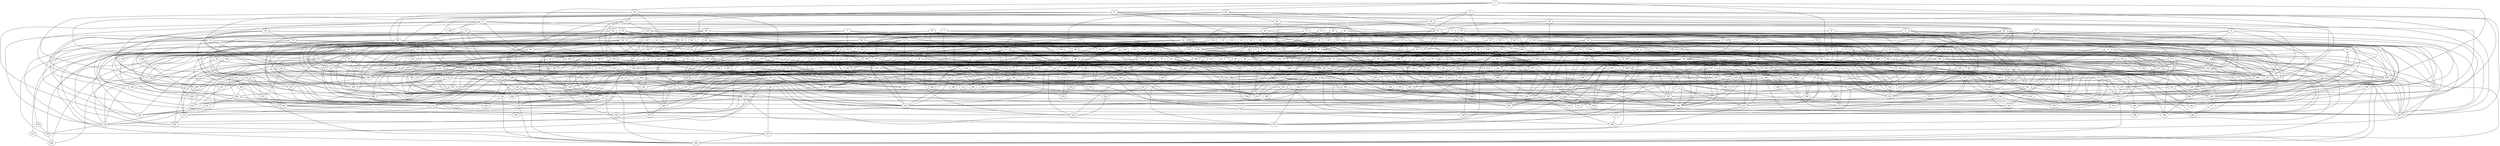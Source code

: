 strict graph "gnp_random_graph(400,0.015)" {
0;
1;
2;
3;
4;
5;
6;
7;
8;
9;
10;
11;
12;
13;
14;
15;
16;
17;
18;
19;
20;
21;
22;
23;
24;
25;
26;
27;
28;
29;
30;
31;
32;
33;
34;
35;
36;
37;
38;
39;
40;
41;
42;
43;
44;
45;
46;
47;
48;
49;
50;
51;
52;
53;
54;
55;
56;
57;
58;
59;
60;
61;
62;
63;
64;
65;
66;
67;
68;
69;
70;
71;
72;
73;
74;
75;
76;
77;
78;
79;
80;
81;
82;
83;
84;
85;
86;
87;
88;
89;
90;
91;
92;
93;
94;
95;
96;
97;
98;
99;
100;
101;
102;
103;
104;
105;
106;
107;
108;
109;
110;
111;
112;
113;
114;
115;
116;
117;
118;
119;
120;
121;
122;
123;
124;
125;
126;
127;
128;
129;
130;
131;
132;
133;
134;
135;
136;
137;
138;
139;
140;
141;
142;
143;
144;
145;
146;
147;
148;
149;
150;
151;
152;
153;
154;
155;
156;
157;
158;
159;
160;
161;
162;
163;
164;
165;
166;
167;
168;
169;
170;
171;
172;
173;
174;
175;
176;
177;
178;
179;
180;
181;
182;
183;
184;
185;
186;
187;
188;
189;
190;
191;
192;
193;
194;
195;
196;
197;
198;
199;
200;
201;
202;
203;
204;
205;
206;
207;
208;
209;
210;
211;
212;
213;
214;
215;
216;
217;
218;
219;
220;
221;
222;
223;
224;
225;
226;
227;
228;
229;
230;
231;
232;
233;
234;
235;
236;
237;
238;
239;
240;
241;
242;
243;
244;
245;
246;
247;
248;
249;
250;
251;
252;
253;
254;
255;
256;
257;
258;
259;
260;
261;
262;
263;
264;
265;
266;
267;
268;
269;
270;
271;
272;
273;
274;
275;
276;
277;
278;
279;
280;
281;
282;
283;
284;
285;
286;
287;
288;
289;
290;
291;
292;
293;
294;
295;
296;
297;
298;
299;
300;
301;
302;
303;
304;
305;
306;
307;
308;
309;
310;
311;
312;
313;
314;
315;
316;
317;
318;
319;
320;
321;
322;
323;
324;
325;
326;
327;
328;
329;
330;
331;
332;
333;
334;
335;
336;
337;
338;
339;
340;
341;
342;
343;
344;
345;
346;
347;
348;
349;
350;
351;
352;
353;
354;
355;
356;
357;
358;
359;
360;
361;
362;
363;
364;
365;
366;
367;
368;
369;
370;
371;
372;
373;
374;
375;
376;
377;
378;
379;
380;
381;
382;
383;
384;
385;
386;
387;
388;
389;
390;
391;
392;
393;
394;
395;
396;
397;
398;
399;
0 -- 56  [is_available=True, prob="0.328924625766"];
0 -- 240  [is_available=True, prob="0.28023881516"];
0 -- 318  [is_available=True, prob="0.656507687416"];
0 -- 286  [is_available=True, prob="0.0932411172308"];
0 -- 281  [is_available=True, prob="1.0"];
1 -- 379  [is_available=True, prob="1.0"];
1 -- 212  [is_available=True, prob="0.290325147697"];
1 -- 339  [is_available=True, prob="0.774123236175"];
1 -- 44  [is_available=True, prob="0.101292102236"];
1 -- 93  [is_available=True, prob="0.822017886472"];
2 -- 292  [is_available=True, prob="0.470477727372"];
2 -- 261  [is_available=True, prob="1.0"];
2 -- 6  [is_available=True, prob="1.0"];
2 -- 41  [is_available=True, prob="0.80795575396"];
2 -- 189  [is_available=True, prob="0.943501566847"];
2 -- 126  [is_available=True, prob="0.185609804321"];
3 -- 261  [is_available=True, prob="1.0"];
3 -- 362  [is_available=True, prob="1.0"];
3 -- 398  [is_available=True, prob="0.498489364168"];
3 -- 306  [is_available=True, prob="0.0930140793149"];
3 -- 118  [is_available=True, prob="0.766671457502"];
3 -- 55  [is_available=True, prob="0.761944261272"];
3 -- 219  [is_available=True, prob="1.0"];
3 -- 285  [is_available=True, prob="0.142528266697"];
4 -- 352  [is_available=True, prob="1.0"];
4 -- 229  [is_available=True, prob="0.0499360292445"];
4 -- 140  [is_available=True, prob="0.721316512432"];
4 -- 145  [is_available=True, prob="0.886911056565"];
4 -- 116  [is_available=True, prob="0.643464357562"];
4 -- 285  [is_available=True, prob="0.141879161266"];
5 -- 304  [is_available=True, prob="1.0"];
5 -- 352  [is_available=True, prob="1.0"];
5 -- 86  [is_available=True, prob="0.31217209495"];
6 -- 96  [is_available=True, prob="0.275717170454"];
6 -- 34  [is_available=True, prob="0.354555108944"];
6 -- 106  [is_available=True, prob="0.0779071514094"];
6 -- 107  [is_available=True, prob="0.269951624103"];
6 -- 66  [is_available=True, prob="0.679058881159"];
6 -- 380  [is_available=True, prob="1.0"];
6 -- 285  [is_available=True, prob="0.76794166873"];
7 -- 384  [is_available=True, prob="0.648567968237"];
7 -- 196  [is_available=True, prob="1.0"];
7 -- 136  [is_available=True, prob="0.607262738647"];
7 -- 175  [is_available=True, prob="0.893703443535"];
7 -- 306  [is_available=True, prob="0.941277559359"];
7 -- 83  [is_available=True, prob="0.919398616599"];
7 -- 244  [is_available=True, prob="0.748801083438"];
7 -- 56  [is_available=True, prob="0.0146490864939"];
7 -- 335  [is_available=True, prob="1.0"];
8 -- 9  [is_available=True, prob="0.606022484288"];
8 -- 20  [is_available=True, prob="0.440801645589"];
8 -- 101  [is_available=True, prob="1.0"];
9 -- 121  [is_available=True, prob="0.164744020982"];
9 -- 386  [is_available=True, prob="0.707961043456"];
9 -- 166  [is_available=True, prob="1.0"];
9 -- 319  [is_available=True, prob="0.299013550325"];
10 -- 327  [is_available=True, prob="0.305309965462"];
10 -- 15  [is_available=True, prob="0.690249548076"];
10 -- 176  [is_available=True, prob="0.0729855654637"];
10 -- 242  [is_available=True, prob="1.0"];
10 -- 312  [is_available=True, prob="1.0"];
10 -- 283  [is_available=True, prob="0.253833857601"];
10 -- 159  [is_available=True, prob="0.242612091522"];
11 -- 256  [is_available=True, prob="0.992831392763"];
11 -- 153  [is_available=True, prob="1.0"];
11 -- 114  [is_available=True, prob="0.681814985119"];
11 -- 214  [is_available=True, prob="0.343382566527"];
12 -- 320  [is_available=True, prob="0.475753301544"];
12 -- 34  [is_available=True, prob="1.0"];
12 -- 67  [is_available=True, prob="1.0"];
12 -- 296  [is_available=True, prob="0.623653742497"];
12 -- 363  [is_available=True, prob="0.379527481299"];
12 -- 181  [is_available=True, prob="1.0"];
13 -- 331  [is_available=True, prob="0.806172662599"];
13 -- 339  [is_available=True, prob="1.0"];
13 -- 42  [is_available=True, prob="1.0"];
13 -- 275  [is_available=True, prob="0.870047254384"];
14 -- 289  [is_available=True, prob="0.129822309545"];
14 -- 386  [is_available=True, prob="0.393386389537"];
14 -- 35  [is_available=True, prob="0.193133672048"];
14 -- 133  [is_available=True, prob="0.725212904838"];
14 -- 71  [is_available=True, prob="1.0"];
14 -- 144  [is_available=True, prob="1.0"];
14 -- 344  [is_available=True, prob="1.0"];
14 -- 313  [is_available=True, prob="0.193556619151"];
15 -- 288  [is_available=True, prob="0.25640024168"];
15 -- 324  [is_available=True, prob="0.859586253671"];
15 -- 165  [is_available=True, prob="0.352220129831"];
15 -- 168  [is_available=True, prob="0.619442807061"];
15 -- 350  [is_available=True, prob="0.579163300509"];
16 -- 101  [is_available=True, prob="0.672917288593"];
16 -- 207  [is_available=True, prob="1.0"];
16 -- 209  [is_available=True, prob="0.0302018317624"];
16 -- 318  [is_available=True, prob="0.615988974931"];
16 -- 216  [is_available=True, prob="0.603759277701"];
16 -- 316  [is_available=True, prob="1.0"];
16 -- 93  [is_available=True, prob="0.241666801125"];
16 -- 254  [is_available=True, prob="0.0836707882042"];
17 -- 57  [is_available=True, prob="0.642923994137"];
17 -- 293  [is_available=True, prob="0.183968238101"];
17 -- 254  [is_available=True, prob="0.869740807837"];
18 -- 160  [is_available=True, prob="0.221235700648"];
18 -- 264  [is_available=True, prob="0.906848762849"];
18 -- 363  [is_available=True, prob="0.392552734126"];
18 -- 237  [is_available=True, prob="0.930531050124"];
19 -- 352  [is_available=True, prob="1.0"];
19 -- 194  [is_available=True, prob="0.0616502388018"];
19 -- 370  [is_available=True, prob="1.0"];
19 -- 310  [is_available=True, prob="0.388265546782"];
19 -- 56  [is_available=True, prob="0.540845986901"];
19 -- 188  [is_available=True, prob="0.182650840109"];
20 -- 329  [is_available=True, prob="1.0"];
20 -- 130  [is_available=True, prob="1.0"];
20 -- 150  [is_available=True, prob="1.0"];
21 -- 176  [is_available=True, prob="0.222091524428"];
21 -- 298  [is_available=True, prob="1.0"];
21 -- 150  [is_available=True, prob="0.0409811267338"];
22 -- 104  [is_available=True, prob="0.278676848115"];
22 -- 288  [is_available=True, prob="0.277493420154"];
22 -- 98  [is_available=True, prob="0.0910267062039"];
22 -- 291  [is_available=True, prob="0.200964172314"];
22 -- 388  [is_available=True, prob="0.62316448508"];
23 -- 176  [is_available=True, prob="0.344189178433"];
23 -- 363  [is_available=True, prob="0.614489714971"];
23 -- 229  [is_available=True, prob="1.0"];
23 -- 171  [is_available=True, prob="0.460494964341"];
23 -- 80  [is_available=True, prob="0.811744207149"];
23 -- 387  [is_available=True, prob="0.734396835837"];
23 -- 217  [is_available=True, prob="0.380042463601"];
24 -- 384  [is_available=True, prob="0.282726924644"];
24 -- 97  [is_available=True, prob="0.415733888374"];
24 -- 93  [is_available=True, prob="0.738180085639"];
25 -- 137  [is_available=True, prob="0.320532774662"];
25 -- 87  [is_available=True, prob="1.0"];
25 -- 85  [is_available=True, prob="0.535377604544"];
25 -- 247  [is_available=True, prob="0.648861128744"];
25 -- 121  [is_available=True, prob="0.203510254562"];
25 -- 347  [is_available=True, prob="1.0"];
26 -- 249  [is_available=True, prob="1.0"];
26 -- 349  [is_available=True, prob="0.934877701571"];
26 -- 166  [is_available=True, prob="0.74778318233"];
27 -- 69  [is_available=True, prob="1.0"];
27 -- 169  [is_available=True, prob="0.106463536214"];
27 -- 236  [is_available=True, prob="0.446359653319"];
27 -- 141  [is_available=True, prob="1.0"];
27 -- 176  [is_available=True, prob="1.0"];
27 -- 233  [is_available=True, prob="0.914860512591"];
27 -- 216  [is_available=True, prob="0.219901662674"];
27 -- 317  [is_available=True, prob="0.0366175877876"];
27 -- 350  [is_available=True, prob="0.894909690479"];
27 -- 101  [is_available=True, prob="1.0"];
28 -- 168  [is_available=True, prob="0.173473463576"];
28 -- 318  [is_available=True, prob="0.670265872793"];
29 -- 224  [is_available=True, prob="0.131741518256"];
29 -- 292  [is_available=True, prob="0.345275283695"];
29 -- 393  [is_available=True, prob="0.415298231714"];
29 -- 363  [is_available=True, prob="1.0"];
29 -- 334  [is_available=True, prob="1.0"];
29 -- 190  [is_available=True, prob="0.193223069055"];
30 -- 256  [is_available=True, prob="0.332956651502"];
30 -- 170  [is_available=True, prob="0.868781381979"];
30 -- 195  [is_available=True, prob="0.259281561921"];
30 -- 86  [is_available=True, prob="0.844313360155"];
31 -- 193  [is_available=True, prob="1.0"];
31 -- 355  [is_available=True, prob="0.101921357116"];
31 -- 74  [is_available=True, prob="0.639256605641"];
31 -- 300  [is_available=True, prob="0.670496467044"];
31 -- 57  [is_available=True, prob="0.594971472791"];
31 -- 362  [is_available=True, prob="0.948080636131"];
32 -- 393  [is_available=True, prob="0.858382573017"];
32 -- 35  [is_available=True, prob="1.0"];
33 -- 209  [is_available=True, prob="0.283929237198"];
33 -- 378  [is_available=True, prob="0.249385630945"];
33 -- 359  [is_available=True, prob="0.63625765395"];
33 -- 273  [is_available=True, prob="0.599841348994"];
34 -- 68  [is_available=True, prob="0.796367919552"];
34 -- 200  [is_available=True, prob="1.0"];
34 -- 363  [is_available=True, prob="1.0"];
34 -- 49  [is_available=True, prob="1.0"];
35 -- 176  [is_available=True, prob="1.0"];
36 -- 198  [is_available=True, prob="0.694997940987"];
36 -- 78  [is_available=True, prob="0.759264595305"];
36 -- 86  [is_available=True, prob="0.729871973167"];
36 -- 311  [is_available=True, prob="0.16071703012"];
36 -- 220  [is_available=True, prob="0.589072448892"];
36 -- 381  [is_available=True, prob="0.815083783481"];
37 -- 225  [is_available=True, prob="0.411700417257"];
37 -- 258  [is_available=True, prob="1.0"];
37 -- 397  [is_available=True, prob="1.0"];
37 -- 159  [is_available=True, prob="1.0"];
38 -- 352  [is_available=True, prob="0.12162249058"];
38 -- 355  [is_available=True, prob="0.00756469177398"];
38 -- 115  [is_available=True, prob="0.245229634719"];
38 -- 189  [is_available=True, prob="0.917530454532"];
38 -- 227  [is_available=True, prob="0.14870859617"];
39 -- 293  [is_available=True, prob="0.508524065945"];
39 -- 386  [is_available=True, prob="0.628919004467"];
39 -- 61  [is_available=True, prob="1.0"];
39 -- 158  [is_available=True, prob="1.0"];
39 -- 279  [is_available=True, prob="0.99094837111"];
40 -- 378  [is_available=True, prob="0.909713889825"];
40 -- 67  [is_available=True, prob="1.0"];
40 -- 118  [is_available=True, prob="0.21529349621"];
40 -- 335  [is_available=True, prob="0.218738610426"];
41 -- 324  [is_available=True, prob="0.428113705031"];
41 -- 168  [is_available=True, prob="0.252206429939"];
41 -- 265  [is_available=True, prob="0.689334871462"];
41 -- 237  [is_available=True, prob="1.0"];
41 -- 241  [is_available=True, prob="1.0"];
41 -- 280  [is_available=True, prob="0.302840572031"];
41 -- 348  [is_available=True, prob="1.0"];
42 -- 258  [is_available=True, prob="0.130744485428"];
42 -- 291  [is_available=True, prob="0.0359511276444"];
42 -- 142  [is_available=True, prob="1.0"];
42 -- 175  [is_available=True, prob="0.408659741611"];
42 -- 387  [is_available=True, prob="0.120702342308"];
42 -- 245  [is_available=True, prob="1.0"];
42 -- 86  [is_available=True, prob="0.951436393286"];
42 -- 311  [is_available=True, prob="0.750250242212"];
42 -- 248  [is_available=True, prob="0.617889283613"];
42 -- 347  [is_available=True, prob="1.0"];
43 -- 320  [is_available=True, prob="0.777440176611"];
43 -- 369  [is_available=True, prob="0.0381314908685"];
43 -- 104  [is_available=True, prob="0.317512487187"];
43 -- 168  [is_available=True, prob="0.188200644063"];
43 -- 307  [is_available=True, prob="0.2981227208"];
43 -- 122  [is_available=True, prob="0.824076957715"];
44 -- 384  [is_available=True, prob="0.378877943632"];
44 -- 99  [is_available=True, prob="1.0"];
44 -- 50  [is_available=True, prob="0.250423332298"];
44 -- 216  [is_available=True, prob="1.0"];
44 -- 121  [is_available=True, prob="1.0"];
44 -- 221  [is_available=True, prob="0.300374893511"];
45 -- 96  [is_available=True, prob="0.243558653992"];
45 -- 65  [is_available=True, prob="0.0265005074041"];
45 -- 280  [is_available=True, prob="1.0"];
45 -- 254  [is_available=True, prob="0.802774694845"];
45 -- 231  [is_available=True, prob="0.588477791095"];
46 -- 363  [is_available=True, prob="1.0"];
46 -- 176  [is_available=True, prob="1.0"];
46 -- 242  [is_available=True, prob="0.418956550293"];
46 -- 84  [is_available=True, prob="0.243694550183"];
46 -- 61  [is_available=True, prob="1.0"];
46 -- 94  [is_available=True, prob="1.0"];
47 -- 90  [is_available=True, prob="0.282652363195"];
47 -- 228  [is_available=True, prob="0.584990128151"];
47 -- 110  [is_available=True, prob="0.614177877649"];
47 -- 247  [is_available=True, prob="0.314410518243"];
48 -- 260  [is_available=True, prob="1.0"];
48 -- 359  [is_available=True, prob="0.0085191672213"];
48 -- 297  [is_available=True, prob="0.0193062641493"];
48 -- 146  [is_available=True, prob="0.0875896830694"];
48 -- 55  [is_available=True, prob="0.714075614396"];
48 -- 164  [is_available=True, prob="0.731757072418"];
49 -- 88  [is_available=True, prob="0.383860406939"];
49 -- 144  [is_available=True, prob="0.519718218178"];
49 -- 288  [is_available=True, prob="0.0649547313361"];
50 -- 291  [is_available=True, prob="1.0"];
50 -- 105  [is_available=True, prob="1.0"];
50 -- 211  [is_available=True, prob="1.0"];
50 -- 137  [is_available=True, prob="0.00479776483594"];
50 -- 364  [is_available=True, prob="0.6716005028"];
51 -- 288  [is_available=True, prob="0.948138405765"];
51 -- 196  [is_available=True, prob="1.0"];
51 -- 148  [is_available=True, prob="0.743431721474"];
51 -- 125  [is_available=True, prob="0.0313137174823"];
51 -- 391  [is_available=True, prob="0.407827166482"];
52 -- 176  [is_available=True, prob="1.0"];
52 -- 236  [is_available=True, prob="1.0"];
52 -- 126  [is_available=True, prob="0.531108812009"];
53 -- 65  [is_available=True, prob="0.44295417561"];
53 -- 347  [is_available=True, prob="0.777663816794"];
53 -- 171  [is_available=True, prob="1.0"];
53 -- 76  [is_available=True, prob="0.0982506957869"];
53 -- 350  [is_available=True, prob="1.0"];
54 -- 216  [is_available=True, prob="0.92719311613"];
54 -- 377  [is_available=True, prob="0.68728490333"];
54 -- 91  [is_available=True, prob="0.391415207428"];
55 -- 320  [is_available=True, prob="0.484804824303"];
55 -- 65  [is_available=True, prob="0.28827119014"];
55 -- 300  [is_available=True, prob="0.56637360563"];
55 -- 172  [is_available=True, prob="1.0"];
55 -- 271  [is_available=True, prob="0.881604143006"];
55 -- 145  [is_available=True, prob="1.0"];
55 -- 245  [is_available=True, prob="0.740910696565"];
55 -- 311  [is_available=True, prob="1.0"];
56 -- 320  [is_available=True, prob="1.0"];
56 -- 392  [is_available=True, prob="0.677624466498"];
56 -- 359  [is_available=True, prob="1.0"];
56 -- 143  [is_available=True, prob="0.611895257128"];
56 -- 89  [is_available=True, prob="1.0"];
56 -- 252  [is_available=True, prob="0.833196485708"];
57 -- 391  [is_available=True, prob="0.450087634274"];
57 -- 331  [is_available=True, prob="1.0"];
57 -- 206  [is_available=True, prob="0.971503033006"];
57 -- 111  [is_available=True, prob="0.941365852009"];
57 -- 110  [is_available=True, prob="0.679311975955"];
57 -- 223  [is_available=True, prob="0.366360472455"];
58 -- 153  [is_available=True, prob="1.0"];
58 -- 370  [is_available=True, prob="1.0"];
58 -- 339  [is_available=True, prob="0.0918662944266"];
58 -- 366  [is_available=True, prob="0.195180674651"];
58 -- 335  [is_available=True, prob="0.566043519251"];
59 -- 67  [is_available=True, prob="0.726481782911"];
59 -- 229  [is_available=True, prob="1.0"];
59 -- 392  [is_available=True, prob="1.0"];
59 -- 107  [is_available=True, prob="0.287421922781"];
59 -- 80  [is_available=True, prob="0.619137221454"];
59 -- 309  [is_available=True, prob="0.382694818005"];
60 -- 326  [is_available=True, prob="0.468897603632"];
60 -- 359  [is_available=True, prob="0.431863562525"];
60 -- 360  [is_available=True, prob="1.0"];
60 -- 110  [is_available=True, prob="0.863587516483"];
60 -- 209  [is_available=True, prob="0.218247696044"];
60 -- 212  [is_available=True, prob="0.134239030525"];
60 -- 149  [is_available=True, prob="1.0"];
60 -- 185  [is_available=True, prob="0.251951266085"];
61 -- 160  [is_available=True, prob="1.0"];
61 -- 99  [is_available=True, prob="0.340111904347"];
61 -- 356  [is_available=True, prob="0.448169785086"];
61 -- 329  [is_available=True, prob="1.0"];
61 -- 270  [is_available=True, prob="0.988439741514"];
61 -- 150  [is_available=True, prob="0.986635082189"];
61 -- 282  [is_available=True, prob="1.0"];
61 -- 62  [is_available=True, prob="0.644325103918"];
62 -- 188  [is_available=True, prob="0.310622471238"];
62 -- 106  [is_available=True, prob="0.48214296387"];
62 -- 334  [is_available=True, prob="1.0"];
62 -- 348  [is_available=True, prob="1.0"];
62 -- 330  [is_available=True, prob="0.157416533009"];
63 -- 227  [is_available=True, prob="0.646381544051"];
63 -- 106  [is_available=True, prob="1.0"];
63 -- 236  [is_available=True, prob="1.0"];
63 -- 83  [is_available=True, prob="0.862878445619"];
63 -- 118  [is_available=True, prob="0.410453285094"];
63 -- 186  [is_available=True, prob="0.807746048892"];
63 -- 189  [is_available=True, prob="0.717069314149"];
63 -- 319  [is_available=True, prob="0.0509000017501"];
64 -- 225  [is_available=True, prob="1.0"];
64 -- 310  [is_available=True, prob="1.0"];
64 -- 311  [is_available=True, prob="1.0"];
65 -- 352  [is_available=True, prob="1.0"];
65 -- 356  [is_available=True, prob="0.800599765056"];
65 -- 325  [is_available=True, prob="0.749588806346"];
65 -- 198  [is_available=True, prob="1.0"];
65 -- 270  [is_available=True, prob="0.875681882224"];
65 -- 144  [is_available=True, prob="0.375030611146"];
65 -- 178  [is_available=True, prob="1.0"];
65 -- 302  [is_available=True, prob="0.855068193703"];
65 -- 380  [is_available=True, prob="0.813878125116"];
65 -- 318  [is_available=True, prob="0.697773588998"];
66 -- 336  [is_available=True, prob="0.914597321002"];
66 -- 203  [is_available=True, prob="1.0"];
66 -- 165  [is_available=True, prob="0.84298348022"];
66 -- 309  [is_available=True, prob="1.0"];
67 -- 387  [is_available=True, prob="0.027418589023"];
67 -- 141  [is_available=True, prob="0.429297910598"];
67 -- 373  [is_available=True, prob="1.0"];
68 -- 161  [is_available=True, prob="0.347598250411"];
68 -- 204  [is_available=True, prob="1.0"];
68 -- 177  [is_available=True, prob="0.568040631201"];
69 -- 163  [is_available=True, prob="1.0"];
69 -- 233  [is_available=True, prob="0.900562834669"];
69 -- 175  [is_available=True, prob="0.776929278868"];
69 -- 81  [is_available=True, prob="0.361671327244"];
69 -- 374  [is_available=True, prob="0.13943723108"];
70 -- 229  [is_available=True, prob="0.0502379548415"];
70 -- 393  [is_available=True, prob="0.806441280332"];
70 -- 138  [is_available=True, prob="0.960122839809"];
70 -- 107  [is_available=True, prob="1.0"];
70 -- 119  [is_available=True, prob="0.694435281765"];
70 -- 344  [is_available=True, prob="0.899146782977"];
70 -- 223  [is_available=True, prob="0.902149476159"];
71 -- 227  [is_available=True, prob="0.95493071115"];
71 -- 156  [is_available=True, prob="0.0623073866166"];
72 -- 121  [is_available=True, prob="0.996763329975"];
72 -- 90  [is_available=True, prob="0.0846655006193"];
72 -- 261  [is_available=True, prob="0.290880276491"];
73 -- 321  [is_available=True, prob="1.0"];
73 -- 322  [is_available=True, prob="0.369950140546"];
73 -- 163  [is_available=True, prob="0.0878359493048"];
73 -- 274  [is_available=True, prob="0.556033546127"];
73 -- 276  [is_available=True, prob="0.832585823449"];
73 -- 120  [is_available=True, prob="0.179485855177"];
74 -- 131  [is_available=True, prob="0.975299973478"];
74 -- 295  [is_available=True, prob="0.712725387502"];
74 -- 205  [is_available=True, prob="0.751977947873"];
74 -- 149  [is_available=True, prob="0.0953907353847"];
74 -- 382  [is_available=True, prob="0.354338611473"];
75 -- 160  [is_available=True, prob="1.0"];
75 -- 387  [is_available=True, prob="0.993308657311"];
75 -- 106  [is_available=True, prob="0.565460827202"];
75 -- 141  [is_available=True, prob="0.501992997398"];
75 -- 342  [is_available=True, prob="1.0"];
75 -- 123  [is_available=True, prob="0.35481455567"];
76 -- 356  [is_available=True, prob="0.0999318257049"];
76 -- 207  [is_available=True, prob="0.261466169766"];
76 -- 178  [is_available=True, prob="0.829684986625"];
76 -- 150  [is_available=True, prob="0.36740705337"];
76 -- 123  [is_available=True, prob="0.299164087533"];
77 -- 98  [is_available=True, prob="0.0303707933626"];
77 -- 316  [is_available=True, prob="0.614481300388"];
77 -- 170  [is_available=True, prob="0.0970098615564"];
78 -- 308  [is_available=True, prob="0.166978783887"];
78 -- 126  [is_available=True, prob="0.257529319249"];
78 -- 372  [is_available=True, prob="1.0"];
78 -- 318  [is_available=True, prob="1.0"];
78 -- 255  [is_available=True, prob="0.99421507604"];
79 -- 192  [is_available=True, prob="0.400491030381"];
79 -- 311  [is_available=True, prob="0.341104533266"];
80 -- 128  [is_available=True, prob="0.288823375565"];
80 -- 161  [is_available=True, prob="1.0"];
80 -- 333  [is_available=True, prob="0.278483816088"];
80 -- 181  [is_available=True, prob="0.193823985663"];
80 -- 182  [is_available=True, prob="1.0"];
80 -- 153  [is_available=True, prob="0.794513755363"];
81 -- 164  [is_available=True, prob="0.994708255055"];
81 -- 265  [is_available=True, prob="0.589942691411"];
81 -- 299  [is_available=True, prob="0.464666517554"];
81 -- 210  [is_available=True, prob="0.951856172478"];
81 -- 147  [is_available=True, prob="0.723443721847"];
81 -- 126  [is_available=True, prob="0.43304122511"];
82 -- 96  [is_available=True, prob="0.284726462642"];
82 -- 106  [is_available=True, prob="0.874095688555"];
82 -- 144  [is_available=True, prob="0.70215472245"];
82 -- 247  [is_available=True, prob="1.0"];
82 -- 249  [is_available=True, prob="0.685363695134"];
82 -- 186  [is_available=True, prob="0.185127040653"];
83 -- 387  [is_available=True, prob="1.0"];
83 -- 171  [is_available=True, prob="1.0"];
83 -- 284  [is_available=True, prob="0.51355112703"];
83 -- 287  [is_available=True, prob="0.105879218381"];
84 -- 320  [is_available=True, prob="1.0"];
84 -- 201  [is_available=True, prob="0.685611027249"];
84 -- 179  [is_available=True, prob="0.153512452083"];
85 -- 198  [is_available=True, prob="0.474726933161"];
85 -- 302  [is_available=True, prob="0.258143896623"];
85 -- 368  [is_available=True, prob="1.0"];
85 -- 110  [is_available=True, prob="0.517505453921"];
85 -- 398  [is_available=True, prob="0.467751628254"];
85 -- 254  [is_available=True, prob="1.0"];
86 -- 352  [is_available=True, prob="1.0"];
86 -- 167  [is_available=True, prob="0.545728640755"];
86 -- 265  [is_available=True, prob="0.950410079953"];
86 -- 333  [is_available=True, prob="0.19992800638"];
86 -- 271  [is_available=True, prob="1.0"];
86 -- 211  [is_available=True, prob="0.130193447255"];
86 -- 318  [is_available=True, prob="1.0"];
87 -- 131  [is_available=True, prob="0.540608293336"];
87 -- 231  [is_available=True, prob="0.689145787472"];
87 -- 298  [is_available=True, prob="0.42376687952"];
87 -- 199  [is_available=True, prob="0.766651191011"];
87 -- 300  [is_available=True, prob="1.0"];
87 -- 241  [is_available=True, prob="0.908633972429"];
87 -- 340  [is_available=True, prob="0.305715367042"];
87 -- 395  [is_available=True, prob="0.983996195348"];
88 -- 193  [is_available=True, prob="0.360474681267"];
88 -- 386  [is_available=True, prob="0.665722707656"];
88 -- 259  [is_available=True, prob="1.0"];
88 -- 136  [is_available=True, prob="0.322377407486"];
88 -- 363  [is_available=True, prob="0.86402621087"];
88 -- 236  [is_available=True, prob="0.826372049651"];
88 -- 308  [is_available=True, prob="0.826965495639"];
88 -- 150  [is_available=True, prob="0.163003958544"];
89 -- 224  [is_available=True, prob="1.0"];
89 -- 235  [is_available=True, prob="0.19997614013"];
89 -- 152  [is_available=True, prob="0.249478137438"];
89 -- 307  [is_available=True, prob="1.0"];
89 -- 93  [is_available=True, prob="0.75172665258"];
90 -- 97  [is_available=True, prob="0.327510681657"];
90 -- 330  [is_available=True, prob="0.723048519526"];
90 -- 270  [is_available=True, prob="1.0"];
90 -- 317  [is_available=True, prob="0.0697084531327"];
91 -- 97  [is_available=True, prob="0.0039988163609"];
91 -- 325  [is_available=True, prob="0.582647001976"];
91 -- 134  [is_available=True, prob="0.637603687442"];
91 -- 363  [is_available=True, prob="0.526247062605"];
91 -- 397  [is_available=True, prob="1.0"];
91 -- 306  [is_available=True, prob="0.446466953742"];
92 -- 210  [is_available=True, prob="1.0"];
92 -- 374  [is_available=True, prob="0.435240190056"];
92 -- 370  [is_available=True, prob="1.0"];
92 -- 182  [is_available=True, prob="1.0"];
92 -- 247  [is_available=True, prob="1.0"];
93 -- 384  [is_available=True, prob="0.61143815565"];
93 -- 227  [is_available=True, prob="0.577772108254"];
93 -- 101  [is_available=True, prob="1.0"];
93 -- 237  [is_available=True, prob="0.948977055132"];
94 -- 97  [is_available=True, prob="1.0"];
94 -- 322  [is_available=True, prob="0.816974734697"];
94 -- 124  [is_available=True, prob="1.0"];
94 -- 358  [is_available=True, prob="0.531405472245"];
95 -- 154  [is_available=True, prob="0.895619544597"];
95 -- 387  [is_available=True, prob="1.0"];
95 -- 348  [is_available=True, prob="0.656247599975"];
95 -- 226  [is_available=True, prob="0.583792862437"];
95 -- 359  [is_available=True, prob="0.484444594519"];
96 -- 98  [is_available=True, prob="0.456168021625"];
96 -- 268  [is_available=True, prob="1.0"];
96 -- 141  [is_available=True, prob="1.0"];
96 -- 212  [is_available=True, prob="0.614091040883"];
96 -- 308  [is_available=True, prob="0.140811641368"];
97 -- 167  [is_available=True, prob="0.039475928083"];
97 -- 202  [is_available=True, prob="0.572804076021"];
97 -- 109  [is_available=True, prob="0.691597725407"];
97 -- 208  [is_available=True, prob="0.729474195772"];
97 -- 178  [is_available=True, prob="0.0577751686662"];
97 -- 341  [is_available=True, prob="0.184667092137"];
97 -- 215  [is_available=True, prob="1.0"];
97 -- 298  [is_available=True, prob="0.730165637287"];
98 -- 109  [is_available=True, prob="0.538729989947"];
98 -- 272  [is_available=True, prob="0.198204418511"];
98 -- 147  [is_available=True, prob="0.136605350697"];
98 -- 181  [is_available=True, prob="0.92071722743"];
98 -- 319  [is_available=True, prob="0.49052083698"];
99 -- 329  [is_available=True, prob="1.0"];
99 -- 143  [is_available=True, prob="0.708412336976"];
99 -- 177  [is_available=True, prob="0.314832261491"];
99 -- 286  [is_available=True, prob="1.0"];
100 -- 384  [is_available=True, prob="0.960013873992"];
100 -- 228  [is_available=True, prob="0.530627795807"];
100 -- 201  [is_available=True, prob="0.862080519319"];
100 -- 336  [is_available=True, prob="0.850224896964"];
100 -- 242  [is_available=True, prob="0.167537821716"];
100 -- 339  [is_available=True, prob="1.0"];
100 -- 383  [is_available=True, prob="0.609388138257"];
101 -- 315  [is_available=True, prob="0.960484530506"];
101 -- 105  [is_available=True, prob="0.519394166125"];
101 -- 363  [is_available=True, prob="0.901998291213"];
102 -- 248  [is_available=True, prob="1.0"];
102 -- 138  [is_available=True, prob="1.0"];
102 -- 340  [is_available=True, prob="0.20865516005"];
103 -- 304  [is_available=True, prob="1.0"];
103 -- 131  [is_available=True, prob="1.0"];
103 -- 388  [is_available=True, prob="0.668212737737"];
103 -- 358  [is_available=True, prob="0.111897167263"];
103 -- 266  [is_available=True, prob="0.70439337561"];
103 -- 240  [is_available=True, prob="0.319237585008"];
104 -- 163  [is_available=True, prob="0.154546809008"];
104 -- 202  [is_available=True, prob="0.201854862649"];
104 -- 364  [is_available=True, prob="1.0"];
104 -- 376  [is_available=True, prob="1.0"];
104 -- 223  [is_available=True, prob="0.206915173106"];
104 -- 157  [is_available=True, prob="1.0"];
104 -- 159  [is_available=True, prob="0.252635412416"];
105 -- 322  [is_available=True, prob="0.680935287904"];
105 -- 261  [is_available=True, prob="1.0"];
105 -- 173  [is_available=True, prob="0.0832573493696"];
105 -- 397  [is_available=True, prob="0.904188990204"];
105 -- 375  [is_available=True, prob="0.992497182943"];
106 -- 134  [is_available=True, prob="0.84633562843"];
106 -- 302  [is_available=True, prob="1.0"];
106 -- 115  [is_available=True, prob="0.827117576075"];
106 -- 154  [is_available=True, prob="0.43086327635"];
107 -- 234  [is_available=True, prob="0.836475744002"];
107 -- 172  [is_available=True, prob="1.0"];
107 -- 174  [is_available=True, prob="0.222495142491"];
107 -- 345  [is_available=True, prob="0.306704249373"];
107 -- 317  [is_available=True, prob="0.292174177776"];
107 -- 319  [is_available=True, prob="1.0"];
108 -- 307  [is_available=True, prob="1.0"];
108 -- 179  [is_available=True, prob="0.873438220721"];
108 -- 350  [is_available=True, prob="0.801469447948"];
109 -- 219  [is_available=True, prob="0.502338713838"];
109 -- 358  [is_available=True, prob="0.939684207883"];
109 -- 321  [is_available=True, prob="0.565105777022"];
109 -- 186  [is_available=True, prob="0.565924003164"];
109 -- 155  [is_available=True, prob="0.596855470337"];
110 -- 246  [is_available=True, prob="0.609003549663"];
110 -- 270  [is_available=True, prob="0.524956312835"];
110 -- 182  [is_available=True, prob="0.13133201464"];
110 -- 123  [is_available=True, prob="0.680945225585"];
111 -- 248  [is_available=True, prob="0.210331168205"];
111 -- 379  [is_available=True, prob="0.365989358792"];
111 -- 382  [is_available=True, prob="0.823295107078"];
111 -- 295  [is_available=True, prob="0.320235106199"];
112 -- 216  [is_available=True, prob="0.566109539392"];
112 -- 217  [is_available=True, prob="0.477855682817"];
112 -- 275  [is_available=True, prob="1.0"];
112 -- 228  [is_available=True, prob="1.0"];
112 -- 343  [is_available=True, prob="0.729370725741"];
113 -- 347  [is_available=True, prob="0.121716809303"];
113 -- 301  [is_available=True, prob="1.0"];
113 -- 151  [is_available=True, prob="0.6885631737"];
114 -- 291  [is_available=True, prob="0.728662573214"];
114 -- 229  [is_available=True, prob="0.481860371213"];
114 -- 279  [is_available=True, prob="0.136985870134"];
114 -- 157  [is_available=True, prob="0.154086606729"];
114 -- 319  [is_available=True, prob="0.392328731871"];
115 -- 168  [is_available=True, prob="0.477915637097"];
115 -- 396  [is_available=True, prob="0.504264598051"];
115 -- 239  [is_available=True, prob="0.0117541477704"];
115 -- 189  [is_available=True, prob="1.0"];
116 -- 256  [is_available=True, prob="0.153620330489"];
116 -- 130  [is_available=True, prob="0.691548653877"];
116 -- 238  [is_available=True, prob="1.0"];
116 -- 367  [is_available=True, prob="0.381306353926"];
116 -- 336  [is_available=True, prob="0.8807980003"];
116 -- 341  [is_available=True, prob="0.210138842585"];
117 -- 316  [is_available=True, prob="0.083452696665"];
117 -- 302  [is_available=True, prob="0.0512144085884"];
117 -- 294  [is_available=True, prob="0.637193902159"];
118 -- 386  [is_available=True, prob="0.0382050864834"];
118 -- 294  [is_available=True, prob="0.0858869567497"];
118 -- 359  [is_available=True, prob="1.0"];
118 -- 208  [is_available=True, prob="1.0"];
118 -- 370  [is_available=True, prob="1.0"];
118 -- 343  [is_available=True, prob="1.0"];
118 -- 281  [is_available=True, prob="0.993809741736"];
119 -- 390  [is_available=True, prob="0.0373111937234"];
120 -- 224  [is_available=True, prob="0.0129773153646"];
120 -- 320  [is_available=True, prob="0.349871572779"];
120 -- 363  [is_available=True, prob="0.475279704457"];
120 -- 186  [is_available=True, prob="0.779087346968"];
120 -- 254  [is_available=True, prob="1.0"];
121 -- 207  [is_available=True, prob="0.419074068286"];
121 -- 148  [is_available=True, prob="1.0"];
121 -- 183  [is_available=True, prob="1.0"];
121 -- 285  [is_available=True, prob="0.429473708701"];
121 -- 329  [is_available=True, prob="0.00987506238088"];
121 -- 159  [is_available=True, prob="0.810019671816"];
122 -- 225  [is_available=True, prob="0.394218746728"];
122 -- 145  [is_available=True, prob="1.0"];
122 -- 244  [is_available=True, prob="0.278109282888"];
122 -- 314  [is_available=True, prob="0.788127362425"];
122 -- 124  [is_available=True, prob="0.315033417225"];
123 -- 288  [is_available=True, prob="0.15163999777"];
123 -- 375  [is_available=True, prob="0.0728345196378"];
123 -- 347  [is_available=True, prob="0.276085041318"];
124 -- 226  [is_available=True, prob="1.0"];
124 -- 296  [is_available=True, prob="0.663449769192"];
124 -- 138  [is_available=True, prob="0.848521295518"];
124 -- 313  [is_available=True, prob="0.369396566241"];
124 -- 187  [is_available=True, prob="0.0716168342502"];
125 -- 224  [is_available=True, prob="1.0"];
125 -- 356  [is_available=True, prob="1.0"];
125 -- 341  [is_available=True, prob="0.812764406401"];
126 -- 134  [is_available=True, prob="0.0749822432893"];
126 -- 258  [is_available=True, prob="0.47191550812"];
126 -- 347  [is_available=True, prob="0.905950365579"];
127 -- 224  [is_available=True, prob="1.0"];
127 -- 320  [is_available=True, prob="0.784179018194"];
127 -- 359  [is_available=True, prob="0.115661878574"];
127 -- 220  [is_available=True, prob="1.0"];
127 -- 317  [is_available=True, prob="0.995712468953"];
127 -- 382  [is_available=True, prob="1.0"];
128 -- 144  [is_available=True, prob="0.889564545669"];
128 -- 198  [is_available=True, prob="0.0829701395484"];
129 -- 368  [is_available=True, prob="0.887097912874"];
129 -- 330  [is_available=True, prob="0.818939666703"];
129 -- 308  [is_available=True, prob="0.680355441431"];
129 -- 341  [is_available=True, prob="0.889626007241"];
129 -- 373  [is_available=True, prob="0.65688774625"];
130 -- 131  [is_available=True, prob="0.277881854777"];
130 -- 292  [is_available=True, prob="0.312573863098"];
130 -- 261  [is_available=True, prob="0.0743190997235"];
130 -- 200  [is_available=True, prob="0.797129714557"];
130 -- 299  [is_available=True, prob="0.451216473471"];
130 -- 172  [is_available=True, prob="0.749934611471"];
131 -- 257  [is_available=True, prob="0.242852846978"];
131 -- 168  [is_available=True, prob="0.865512550925"];
131 -- 310  [is_available=True, prob="1.0"];
131 -- 346  [is_available=True, prob="0.40800033058"];
132 -- 193  [is_available=True, prob="1.0"];
132 -- 346  [is_available=True, prob="0.0864699884913"];
132 -- 253  [is_available=True, prob="0.811170591033"];
132 -- 181  [is_available=True, prob="1.0"];
132 -- 231  [is_available=True, prob="0.453123646976"];
133 -- 312  [is_available=True, prob="0.773243288432"];
133 -- 382  [is_available=True, prob="0.00296973598057"];
133 -- 190  [is_available=True, prob="0.991648415889"];
134 -- 375  [is_available=True, prob="1.0"];
134 -- 377  [is_available=True, prob="1.0"];
134 -- 347  [is_available=True, prob="1.0"];
134 -- 191  [is_available=True, prob="0.929051998052"];
135 -- 340  [is_available=True, prob="0.281832983786"];
136 -- 231  [is_available=True, prob="1.0"];
136 -- 137  [is_available=True, prob="0.344697251312"];
136 -- 347  [is_available=True, prob="0.884952492626"];
136 -- 221  [is_available=True, prob="1.0"];
137 -- 266  [is_available=True, prob="0.995035940729"];
137 -- 301  [is_available=True, prob="1.0"];
137 -- 207  [is_available=True, prob="0.766870890587"];
137 -- 208  [is_available=True, prob="1.0"];
137 -- 308  [is_available=True, prob="0.717669557688"];
137 -- 150  [is_available=True, prob="1.0"];
138 -- 387  [is_available=True, prob="0.747888431628"];
138 -- 298  [is_available=True, prob="0.533815848056"];
138 -- 241  [is_available=True, prob="0.592345294352"];
139 -- 355  [is_available=True, prob="1.0"];
139 -- 236  [is_available=True, prob="0.479038446917"];
139 -- 293  [is_available=True, prob="0.155533150842"];
140 -- 231  [is_available=True, prob="0.94665411333"];
140 -- 299  [is_available=True, prob="0.788542790225"];
140 -- 239  [is_available=True, prob="0.836443933341"];
140 -- 370  [is_available=True, prob="0.962037975711"];
140 -- 275  [is_available=True, prob="0.301169031273"];
141 -- 358  [is_available=True, prob="1.0"];
141 -- 263  [is_available=True, prob="0.896012962675"];
141 -- 227  [is_available=True, prob="0.757472568359"];
142 -- 369  [is_available=True, prob="1.0"];
142 -- 274  [is_available=True, prob="0.0068984627161"];
143 -- 393  [is_available=True, prob="0.0302645756168"];
143 -- 383  [is_available=True, prob="1.0"];
144 -- 148  [is_available=True, prob="0.235716181949"];
145 -- 258  [is_available=True, prob="0.365860234617"];
145 -- 296  [is_available=True, prob="0.648740291841"];
145 -- 373  [is_available=True, prob="1.0"];
145 -- 315  [is_available=True, prob="0.935691287668"];
145 -- 223  [is_available=True, prob="0.668973944471"];
146 -- 252  [is_available=True, prob="0.0427461750303"];
146 -- 157  [is_available=True, prob="1.0"];
146 -- 325  [is_available=True, prob="0.459110501342"];
147 -- 331  [is_available=True, prob="0.825136038653"];
147 -- 295  [is_available=True, prob="0.165215560961"];
147 -- 327  [is_available=True, prob="0.725599202185"];
147 -- 337  [is_available=True, prob="0.552937419081"];
147 -- 304  [is_available=True, prob="0.144918326385"];
147 -- 223  [is_available=True, prob="0.348400699675"];
148 -- 154  [is_available=True, prob="0.538526592985"];
148 -- 335  [is_available=True, prob="0.856791853989"];
149 -- 284  [is_available=True, prob="1.0"];
150 -- 219  [is_available=True, prob="0.471262169635"];
151 -- 164  [is_available=True, prob="0.0986940853353"];
151 -- 380  [is_available=True, prob="0.189804410782"];
151 -- 236  [is_available=True, prob="0.616806481766"];
151 -- 301  [is_available=True, prob="0.285983998854"];
151 -- 310  [is_available=True, prob="0.84578538284"];
151 -- 188  [is_available=True, prob="0.928262202185"];
152 -- 226  [is_available=True, prob="0.000498466303268"];
152 -- 323  [is_available=True, prob="0.22743415356"];
152 -- 326  [is_available=True, prob="0.117551691385"];
152 -- 263  [is_available=True, prob="1.0"];
152 -- 319  [is_available=True, prob="0.766689574112"];
152 -- 185  [is_available=True, prob="0.0883097104927"];
152 -- 251  [is_available=True, prob="1.0"];
152 -- 191  [is_available=True, prob="0.490145765433"];
153 -- 357  [is_available=True, prob="0.666555542253"];
153 -- 397  [is_available=True, prob="1.0"];
153 -- 339  [is_available=True, prob="0.56654535516"];
153 -- 313  [is_available=True, prob="0.474935168686"];
153 -- 348  [is_available=True, prob="0.877383848114"];
153 -- 378  [is_available=True, prob="1.0"];
154 -- 256  [is_available=True, prob="1.0"];
154 -- 275  [is_available=True, prob="0.0315561081417"];
154 -- 345  [is_available=True, prob="1.0"];
156 -- 297  [is_available=True, prob="0.526313453186"];
156 -- 362  [is_available=True, prob="0.454888748449"];
156 -- 378  [is_available=True, prob="0.852292128511"];
157 -- 288  [is_available=True, prob="1.0"];
157 -- 292  [is_available=True, prob="0.88789278756"];
157 -- 360  [is_available=True, prob="0.854886263912"];
158 -- 363  [is_available=True, prob="0.412638383014"];
158 -- 228  [is_available=True, prob="0.45542492421"];
159 -- 280  [is_available=True, prob="1.0"];
160 -- 321  [is_available=True, prob="0.176822495589"];
160 -- 387  [is_available=True, prob="0.452724934659"];
161 -- 315  [is_available=True, prob="0.917992439247"];
162 -- 368  [is_available=True, prob="0.408831003212"];
162 -- 346  [is_available=True, prob="0.359924102179"];
162 -- 181  [is_available=True, prob="0.890910822585"];
163 -- 167  [is_available=True, prob="0.947302555314"];
163 -- 330  [is_available=True, prob="0.700655053515"];
163 -- 176  [is_available=True, prob="0.633026579366"];
163 -- 344  [is_available=True, prob="1.0"];
163 -- 351  [is_available=True, prob="0.21253903563"];
164 -- 257  [is_available=True, prob="0.612269567828"];
164 -- 305  [is_available=True, prob="0.557137406377"];
164 -- 360  [is_available=True, prob="1.0"];
164 -- 375  [is_available=True, prob="0.741272631023"];
165 -- 198  [is_available=True, prob="0.0755136447916"];
165 -- 190  [is_available=True, prob="0.954735784854"];
166 -- 291  [is_available=True, prob="0.110636020311"];
166 -- 260  [is_available=True, prob="0.318627281651"];
166 -- 325  [is_available=True, prob="0.306703228756"];
166 -- 202  [is_available=True, prob="0.72047773726"];
166 -- 300  [is_available=True, prob="0.548512339271"];
166 -- 270  [is_available=True, prob="1.0"];
166 -- 399  [is_available=True, prob="1.0"];
166 -- 189  [is_available=True, prob="0.248920591277"];
167 -- 355  [is_available=True, prob="0.633318960484"];
167 -- 178  [is_available=True, prob="1.0"];
168 -- 253  [is_available=True, prob="1.0"];
168 -- 194  [is_available=True, prob="0.844593402867"];
168 -- 269  [is_available=True, prob="1.0"];
168 -- 174  [is_available=True, prob="0.0774241692142"];
168 -- 221  [is_available=True, prob="0.853653969614"];
170 -- 340  [is_available=True, prob="0.853921843895"];
171 -- 386  [is_available=True, prob="0.104727694188"];
171 -- 196  [is_available=True, prob="0.182652456565"];
171 -- 326  [is_available=True, prob="1.0"];
171 -- 310  [is_available=True, prob="1.0"];
171 -- 221  [is_available=True, prob="0.483174901644"];
172 -- 309  [is_available=True, prob="0.712046284399"];
173 -- 379  [is_available=True, prob="1.0"];
174 -- 257  [is_available=True, prob="1.0"];
174 -- 389  [is_available=True, prob="0.349350474642"];
174 -- 244  [is_available=True, prob="0.419633605983"];
174 -- 255  [is_available=True, prob="0.879515025685"];
175 -- 390  [is_available=True, prob="0.562480478105"];
175 -- 358  [is_available=True, prob="0.995633034248"];
175 -- 286  [is_available=True, prob="0.196797703242"];
176 -- 201  [is_available=True, prob="1.0"];
176 -- 242  [is_available=True, prob="0.102398420697"];
176 -- 372  [is_available=True, prob="0.365289291797"];
176 -- 213  [is_available=True, prob="0.963738108487"];
177 -- 204  [is_available=True, prob="0.254286672719"];
177 -- 263  [is_available=True, prob="0.60670161884"];
178 -- 259  [is_available=True, prob="0.970641438098"];
178 -- 357  [is_available=True, prob="0.826421055561"];
178 -- 266  [is_available=True, prob="0.144312628344"];
178 -- 365  [is_available=True, prob="1.0"];
178 -- 373  [is_available=True, prob="1.0"];
178 -- 220  [is_available=True, prob="0.454653998375"];
179 -- 295  [is_available=True, prob="0.276973860297"];
179 -- 210  [is_available=True, prob="0.69715365992"];
179 -- 378  [is_available=True, prob="1.0"];
179 -- 188  [is_available=True, prob="0.319019645848"];
180 -- 356  [is_available=True, prob="0.0124896575697"];
180 -- 196  [is_available=True, prob="0.851900522562"];
180 -- 222  [is_available=True, prob="0.620655378116"];
181 -- 289  [is_available=True, prob="0.0727734567438"];
181 -- 321  [is_available=True, prob="0.440996887218"];
181 -- 285  [is_available=True, prob="0.248539194823"];
181 -- 189  [is_available=True, prob="0.963242850921"];
181 -- 287  [is_available=True, prob="1.0"];
182 -- 193  [is_available=True, prob="0.192027965392"];
182 -- 386  [is_available=True, prob="1.0"];
182 -- 293  [is_available=True, prob="1.0"];
182 -- 379  [is_available=True, prob="0.218741285902"];
183 -- 378  [is_available=True, prob="0.923022802268"];
183 -- 330  [is_available=True, prob="0.161301198861"];
183 -- 251  [is_available=True, prob="0.308106470052"];
183 -- 309  [is_available=True, prob="1.0"];
184 -- 196  [is_available=True, prob="0.83793803004"];
184 -- 199  [is_available=True, prob="0.516247773712"];
184 -- 208  [is_available=True, prob="0.642359902602"];
184 -- 211  [is_available=True, prob="1.0"];
184 -- 216  [is_available=True, prob="1.0"];
184 -- 254  [is_available=True, prob="0.198636262865"];
185 -- 330  [is_available=True, prob="0.400091782024"];
186 -- 270  [is_available=True, prob="1.0"];
187 -- 226  [is_available=True, prob="0.304581634256"];
187 -- 258  [is_available=True, prob="1.0"];
187 -- 206  [is_available=True, prob="1.0"];
187 -- 209  [is_available=True, prob="1.0"];
187 -- 317  [is_available=True, prob="0.470338158248"];
188 -- 323  [is_available=True, prob="0.416045000591"];
189 -- 366  [is_available=True, prob="1.0"];
189 -- 212  [is_available=True, prob="0.175634627173"];
190 -- 215  [is_available=True, prob="0.595088357983"];
190 -- 239  [is_available=True, prob="0.576445934241"];
191 -- 256  [is_available=True, prob="0.581164699883"];
191 -- 386  [is_available=True, prob="1.0"];
191 -- 330  [is_available=True, prob="0.619665244157"];
191 -- 213  [is_available=True, prob="1.0"];
191 -- 316  [is_available=True, prob="0.058668726638"];
192 -- 263  [is_available=True, prob="0.373067210516"];
193 -- 300  [is_available=True, prob="1.0"];
193 -- 204  [is_available=True, prob="1.0"];
193 -- 280  [is_available=True, prob="0.689605079839"];
194 -- 337  [is_available=True, prob="0.163239921016"];
194 -- 273  [is_available=True, prob="0.627436226375"];
194 -- 309  [is_available=True, prob="0.304989277799"];
194 -- 314  [is_available=True, prob="0.328937692595"];
195 -- 225  [is_available=True, prob="0.0579434709636"];
195 -- 322  [is_available=True, prob="1.0"];
195 -- 393  [is_available=True, prob="0.256088808581"];
195 -- 240  [is_available=True, prob="0.356001061612"];
195 -- 279  [is_available=True, prob="0.957885076186"];
195 -- 281  [is_available=True, prob="0.255558691885"];
196 -- 233  [is_available=True, prob="0.495718031008"];
197 -- 256  [is_available=True, prob="0.90859490047"];
197 -- 372  [is_available=True, prob="0.725099763017"];
197 -- 348  [is_available=True, prob="0.335791091106"];
197 -- 254  [is_available=True, prob="1.0"];
197 -- 380  [is_available=True, prob="0.548349279193"];
198 -- 328  [is_available=True, prob="1.0"];
198 -- 202  [is_available=True, prob="0.567739234958"];
198 -- 392  [is_available=True, prob="0.961182978442"];
198 -- 370  [is_available=True, prob="0.0345340482249"];
198 -- 380  [is_available=True, prob="0.928311055784"];
199 -- 389  [is_available=True, prob="0.818489940368"];
199 -- 294  [is_available=True, prob="1.0"];
199 -- 392  [is_available=True, prob="0.782033003256"];
199 -- 249  [is_available=True, prob="1.0"];
200 -- 330  [is_available=True, prob="0.64825783819"];
200 -- 366  [is_available=True, prob="0.345518893719"];
201 -- 203  [is_available=True, prob="0.877808289418"];
201 -- 318  [is_available=True, prob="0.571108843386"];
202 -- 338  [is_available=True, prob="1.0"];
202 -- 213  [is_available=True, prob="0.190906339853"];
202 -- 248  [is_available=True, prob="0.313129439997"];
203 -- 235  [is_available=True, prob="0.944953231235"];
203 -- 284  [is_available=True, prob="0.277622410801"];
203 -- 381  [is_available=True, prob="0.122923450764"];
204 -- 257  [is_available=True, prob="0.103045382851"];
204 -- 391  [is_available=True, prob="0.977910023735"];
204 -- 212  [is_available=True, prob="0.0757433464369"];
204 -- 285  [is_available=True, prob="0.435677691618"];
205 -- 376  [is_available=True, prob="0.472462516329"];
205 -- 337  [is_available=True, prob="0.0948542343752"];
205 -- 214  [is_available=True, prob="0.832072326162"];
205 -- 223  [is_available=True, prob="0.788819421439"];
206 -- 282  [is_available=True, prob="0.838239470606"];
206 -- 302  [is_available=True, prob="1.0"];
207 -- 394  [is_available=True, prob="1.0"];
207 -- 275  [is_available=True, prob="0.191601924852"];
208 -- 342  [is_available=True, prob="0.494349418383"];
208 -- 232  [is_available=True, prob="1.0"];
208 -- 274  [is_available=True, prob="0.641400069589"];
208 -- 371  [is_available=True, prob="0.133976563373"];
208 -- 316  [is_available=True, prob="1.0"];
208 -- 221  [is_available=True, prob="1.0"];
209 -- 290  [is_available=True, prob="0.799801571036"];
209 -- 329  [is_available=True, prob="0.555375293828"];
209 -- 330  [is_available=True, prob="0.467115214204"];
209 -- 240  [is_available=True, prob="0.465021097674"];
209 -- 367  [is_available=True, prob="0.341587613424"];
209 -- 211  [is_available=True, prob="0.96427916257"];
210 -- 220  [is_available=True, prob="0.963930114415"];
210 -- 330  [is_available=True, prob="0.744102046132"];
210 -- 373  [is_available=True, prob="1.0"];
211 -- 229  [is_available=True, prob="0.399284639184"];
211 -- 391  [is_available=True, prob="0.423703733517"];
211 -- 272  [is_available=True, prob="0.895674157114"];
211 -- 222  [is_available=True, prob="0.77368997632"];
212 -- 371  [is_available=True, prob="1.0"];
213 -- 224  [is_available=True, prob="0.644701899587"];
213 -- 268  [is_available=True, prob="0.695383075867"];
214 -- 261  [is_available=True, prob="0.691480432278"];
215 -- 289  [is_available=True, prob="1.0"];
216 -- 347  [is_available=True, prob="1.0"];
216 -- 260  [is_available=True, prob="0.759290388526"];
216 -- 243  [is_available=True, prob="1.0"];
216 -- 255  [is_available=True, prob="1.0"];
217 -- 357  [is_available=True, prob="0.238535431574"];
217 -- 367  [is_available=True, prob="1.0"];
217 -- 247  [is_available=True, prob="0.625082405921"];
217 -- 219  [is_available=True, prob="0.695404408558"];
218 -- 224  [is_available=True, prob="0.838695780182"];
218 -- 258  [is_available=True, prob="0.214341514793"];
218 -- 342  [is_available=True, prob="0.940360514197"];
218 -- 262  [is_available=True, prob="1.0"];
218 -- 279  [is_available=True, prob="0.0517775317106"];
219 -- 369  [is_available=True, prob="1.0"];
220 -- 255  [is_available=True, prob="0.111307091572"];
221 -- 395  [is_available=True, prob="0.186270941867"];
221 -- 324  [is_available=True, prob="1.0"];
221 -- 237  [is_available=True, prob="1.0"];
222 -- 303  [is_available=True, prob="1.0"];
222 -- 369  [is_available=True, prob="0.58745780705"];
222 -- 375  [is_available=True, prob="0.586686202845"];
222 -- 316  [is_available=True, prob="0.454726429538"];
223 -- 384  [is_available=True, prob="0.619450607656"];
223 -- 299  [is_available=True, prob="0.283794381212"];
223 -- 296  [is_available=True, prob="1.0"];
223 -- 255  [is_available=True, prob="0.585456868331"];
224 -- 263  [is_available=True, prob="0.561681324812"];
224 -- 364  [is_available=True, prob="0.862774318668"];
224 -- 273  [is_available=True, prob="0.193526917488"];
225 -- 379  [is_available=True, prob="0.58965221751"];
227 -- 295  [is_available=True, prob="0.741787449733"];
227 -- 263  [is_available=True, prob="0.302085754416"];
227 -- 265  [is_available=True, prob="0.797791526724"];
228 -- 291  [is_available=True, prob="0.783588994503"];
228 -- 269  [is_available=True, prob="1.0"];
229 -- 247  [is_available=True, prob="0.547116775705"];
229 -- 398  [is_available=True, prob="0.100717386269"];
229 -- 240  [is_available=True, prob="0.900507531902"];
230 -- 288  [is_available=True, prob="1.0"];
230 -- 325  [is_available=True, prob="1.0"];
230 -- 365  [is_available=True, prob="1.0"];
231 -- 354  [is_available=True, prob="0.461133227824"];
231 -- 386  [is_available=True, prob="0.593908815936"];
231 -- 303  [is_available=True, prob="1.0"];
231 -- 246  [is_available=True, prob="0.737082464693"];
231 -- 324  [is_available=True, prob="0.294173552542"];
231 -- 381  [is_available=True, prob="0.353233567038"];
232 -- 374  [is_available=True, prob="0.00337680920647"];
233 -- 360  [is_available=True, prob="0.169708575018"];
233 -- 297  [is_available=True, prob="1.0"];
233 -- 330  [is_available=True, prob="0.923316341887"];
233 -- 392  [is_available=True, prob="0.190758789074"];
233 -- 242  [is_available=True, prob="1.0"];
234 -- 288  [is_available=True, prob="1.0"];
234 -- 324  [is_available=True, prob="0.0988817573235"];
234 -- 235  [is_available=True, prob="0.691594409356"];
235 -- 242  [is_available=True, prob="0.426603506373"];
235 -- 393  [is_available=True, prob="0.469579130742"];
236 -- 395  [is_available=True, prob="0.866356696555"];
236 -- 357  [is_available=True, prob="1.0"];
236 -- 362  [is_available=True, prob="0.356844720907"];
236 -- 372  [is_available=True, prob="0.922141564242"];
236 -- 381  [is_available=True, prob="0.281660870342"];
237 -- 292  [is_available=True, prob="0.571993731217"];
237 -- 284  [is_available=True, prob="0.662390026127"];
238 -- 388  [is_available=True, prob="1.0"];
239 -- 304  [is_available=True, prob="0.856308546058"];
239 -- 293  [is_available=True, prob="0.486461519024"];
240 -- 357  [is_available=True, prob="0.304292339603"];
241 -- 288  [is_available=True, prob="0.386090994108"];
241 -- 284  [is_available=True, prob="1.0"];
242 -- 243  [is_available=True, prob="0.658854911889"];
242 -- 346  [is_available=True, prob="0.581073987719"];
242 -- 318  [is_available=True, prob="1.0"];
244 -- 269  [is_available=True, prob="1.0"];
245 -- 339  [is_available=True, prob="0.162348411131"];
245 -- 246  [is_available=True, prob="0.705711530397"];
245 -- 381  [is_available=True, prob="0.676120358099"];
245 -- 287  [is_available=True, prob="0.0493590874046"];
246 -- 325  [is_available=True, prob="1.0"];
246 -- 359  [is_available=True, prob="0.879276939635"];
246 -- 298  [is_available=True, prob="0.0401948856206"];
246 -- 396  [is_available=True, prob="1.0"];
246 -- 389  [is_available=True, prob="0.396896296038"];
247 -- 253  [is_available=True, prob="1.0"];
247 -- 357  [is_available=True, prob="0.246782410167"];
248 -- 363  [is_available=True, prob="0.588144259368"];
248 -- 319  [is_available=True, prob="0.172542484033"];
249 -- 393  [is_available=True, prob="0.568972143278"];
249 -- 362  [is_available=True, prob="0.344292518462"];
250 -- 352  [is_available=True, prob="0.857581741881"];
250 -- 345  [is_available=True, prob="0.330211124008"];
251 -- 377  [is_available=True, prob="1.0"];
251 -- 364  [is_available=True, prob="0.710850406943"];
251 -- 385  [is_available=True, prob="0.599532413029"];
252 -- 272  [is_available=True, prob="0.0984868059323"];
252 -- 275  [is_available=True, prob="0.73187725617"];
252 -- 277  [is_available=True, prob="0.0553514800742"];
252 -- 311  [is_available=True, prob="0.630592906286"];
252 -- 347  [is_available=True, prob="1.0"];
252 -- 286  [is_available=True, prob="0.101459526985"];
253 -- 280  [is_available=True, prob="0.668804481362"];
253 -- 331  [is_available=True, prob="0.0464977800757"];
254 -- 256  [is_available=True, prob="0.323923676509"];
254 -- 384  [is_available=True, prob="1.0"];
254 -- 261  [is_available=True, prob="0.344567903102"];
254 -- 397  [is_available=True, prob="0.549642067524"];
254 -- 255  [is_available=True, prob="0.471683984608"];
256 -- 320  [is_available=True, prob="0.0291701272654"];
257 -- 268  [is_available=True, prob="0.293863214033"];
257 -- 314  [is_available=True, prob="1.0"];
258 -- 288  [is_available=True, prob="0.603347744071"];
258 -- 373  [is_available=True, prob="0.940439222048"];
259 -- 351  [is_available=True, prob="0.410798133323"];
260 -- 388  [is_available=True, prob="0.729007538799"];
260 -- 264  [is_available=True, prob="1.0"];
260 -- 340  [is_available=True, prob="0.149491139625"];
261 -- 276  [is_available=True, prob="0.581340094699"];
261 -- 361  [is_available=True, prob="0.183082248076"];
261 -- 308  [is_available=True, prob="0.86872280492"];
261 -- 378  [is_available=True, prob="1.0"];
262 -- 319  [is_available=True, prob="0.11418115914"];
262 -- 287  [is_available=True, prob="1.0"];
263 -- 268  [is_available=True, prob="1.0"];
264 -- 281  [is_available=True, prob="0.010469776439"];
264 -- 283  [is_available=True, prob="0.0267627813216"];
264 -- 382  [is_available=True, prob="0.0688085583093"];
265 -- 338  [is_available=True, prob="1.0"];
266 -- 319  [is_available=True, prob="0.354477038661"];
266 -- 294  [is_available=True, prob="0.272838534682"];
267 -- 334  [is_available=True, prob="0.445743818233"];
267 -- 324  [is_available=True, prob="0.601171290572"];
267 -- 294  [is_available=True, prob="0.49463366916"];
267 -- 270  [is_available=True, prob="0.0504256704893"];
267 -- 343  [is_available=True, prob="1.0"];
268 -- 305  [is_available=True, prob="0.934223418618"];
269 -- 324  [is_available=True, prob="1.0"];
271 -- 352  [is_available=True, prob="0.961562244963"];
271 -- 353  [is_available=True, prob="0.0971181862491"];
271 -- 384  [is_available=True, prob="0.292965602915"];
271 -- 341  [is_available=True, prob="0.171802760535"];
272 -- 381  [is_available=True, prob="0.830404403203"];
272 -- 310  [is_available=True, prob="1.0"];
273 -- 359  [is_available=True, prob="0.801463072504"];
273 -- 386  [is_available=True, prob="0.150352462366"];
273 -- 371  [is_available=True, prob="0.271712044165"];
273 -- 350  [is_available=True, prob="0.961150241272"];
274 -- 394  [is_available=True, prob="0.605456995932"];
274 -- 331  [is_available=True, prob="0.048542883312"];
274 -- 366  [is_available=True, prob="0.675675612762"];
275 -- 294  [is_available=True, prob="0.409861799417"];
275 -- 380  [is_available=True, prob="0.405681902749"];
275 -- 278  [is_available=True, prob="0.730347679624"];
275 -- 335  [is_available=True, prob="1.0"];
276 -- 330  [is_available=True, prob="1.0"];
276 -- 363  [is_available=True, prob="0.333739874627"];
277 -- 358  [is_available=True, prob="0.842797560843"];
277 -- 335  [is_available=True, prob="0.150720029926"];
278 -- 358  [is_available=True, prob="0.647446107248"];
278 -- 391  [is_available=True, prob="0.752942939147"];
278 -- 399  [is_available=True, prob="1.0"];
278 -- 313  [is_available=True, prob="0.562003359443"];
278 -- 316  [is_available=True, prob="0.111192621664"];
279 -- 323  [is_available=True, prob="0.249053798023"];
279 -- 327  [is_available=True, prob="0.0564173464814"];
279 -- 301  [is_available=True, prob="0.351595997148"];
280 -- 346  [is_available=True, prob="0.0253307841883"];
282 -- 360  [is_available=True, prob="0.538745411788"];
283 -- 371  [is_available=True, prob="0.621123458305"];
284 -- 353  [is_available=True, prob="0.0197117590908"];
284 -- 332  [is_available=True, prob="0.104283861417"];
284 -- 316  [is_available=True, prob="0.047933355781"];
285 -- 300  [is_available=True, prob="1.0"];
286 -- 379  [is_available=True, prob="0.646771332309"];
288 -- 307  [is_available=True, prob="1.0"];
289 -- 328  [is_available=True, prob="0.604821438887"];
289 -- 396  [is_available=True, prob="0.988918177312"];
289 -- 310  [is_available=True, prob="1.0"];
289 -- 345  [is_available=True, prob="0.851442422076"];
290 -- 355  [is_available=True, prob="1.0"];
291 -- 310  [is_available=True, prob="0.403185463883"];
291 -- 365  [is_available=True, prob="1.0"];
291 -- 373  [is_available=True, prob="1.0"];
292 -- 294  [is_available=True, prob="0.393253730219"];
293 -- 320  [is_available=True, prob="1.0"];
295 -- 320  [is_available=True, prob="0.0560694709048"];
295 -- 373  [is_available=True, prob="1.0"];
296 -- 329  [is_available=True, prob="0.804200544861"];
296 -- 308  [is_available=True, prob="1.0"];
296 -- 393  [is_available=True, prob="0.32242385593"];
297 -- 350  [is_available=True, prob="0.140550896186"];
299 -- 363  [is_available=True, prob="0.25467164725"];
299 -- 347  [is_available=True, prob="0.607184086221"];
299 -- 316  [is_available=True, prob="0.381765679897"];
302 -- 368  [is_available=True, prob="0.333346710444"];
302 -- 306  [is_available=True, prob="0.703680811206"];
302 -- 319  [is_available=True, prob="0.0131040560407"];
303 -- 381  [is_available=True, prob="1.0"];
303 -- 326  [is_available=True, prob="0.946424915265"];
304 -- 353  [is_available=True, prob="0.188009593112"];
304 -- 339  [is_available=True, prob="0.18230308751"];
304 -- 376  [is_available=True, prob="0.166115289563"];
305 -- 370  [is_available=True, prob="0.153269097394"];
305 -- 318  [is_available=True, prob="0.128468618621"];
307 -- 353  [is_available=True, prob="0.449112028282"];
311 -- 364  [is_available=True, prob="1.0"];
312 -- 328  [is_available=True, prob="0.432137146913"];
314 -- 355  [is_available=True, prob="0.238563509605"];
314 -- 359  [is_available=True, prob="0.924041943626"];
314 -- 330  [is_available=True, prob="0.91340945949"];
314 -- 370  [is_available=True, prob="0.300462057298"];
314 -- 344  [is_available=True, prob="1.0"];
315 -- 351  [is_available=True, prob="0.54249756486"];
316 -- 337  [is_available=True, prob="0.275350422279"];
316 -- 381  [is_available=True, prob="1.0"];
317 -- 390  [is_available=True, prob="0.4067298156"];
317 -- 360  [is_available=True, prob="1.0"];
318 -- 388  [is_available=True, prob="0.787782157163"];
318 -- 371  [is_available=True, prob="0.122451056152"];
320 -- 366  [is_available=True, prob="1.0"];
320 -- 377  [is_available=True, prob="0.392855226324"];
321 -- 391  [is_available=True, prob="0.262616463469"];
321 -- 330  [is_available=True, prob="0.742952936033"];
322 -- 370  [is_available=True, prob="0.681958307605"];
323 -- 384  [is_available=True, prob="0.95083978154"];
323 -- 393  [is_available=True, prob="0.896569053784"];
325 -- 331  [is_available=True, prob="0.081575801617"];
326 -- 352  [is_available=True, prob="0.787492904497"];
326 -- 329  [is_available=True, prob="0.0798731720882"];
326 -- 331  [is_available=True, prob="0.480052507855"];
331 -- 362  [is_available=True, prob="0.278216478251"];
331 -- 358  [is_available=True, prob="0.818373887419"];
332 -- 350  [is_available=True, prob="0.14226677451"];
333 -- 383  [is_available=True, prob="1.0"];
334 -- 365  [is_available=True, prob="0.163181278953"];
335 -- 386  [is_available=True, prob="1.0"];
335 -- 343  [is_available=True, prob="0.538504627911"];
335 -- 372  [is_available=True, prob="1.0"];
337 -- 344  [is_available=True, prob="0.00249411216029"];
338 -- 349  [is_available=True, prob="1.0"];
340 -- 342  [is_available=True, prob="0.117193589656"];
342 -- 354  [is_available=True, prob="0.512342871354"];
342 -- 372  [is_available=True, prob="0.897390686933"];
345 -- 352  [is_available=True, prob="0.223245971196"];
347 -- 384  [is_available=True, prob="0.107252857909"];
347 -- 368  [is_available=True, prob="0.571305181241"];
352 -- 374  [is_available=True, prob="1.0"];
354 -- 392  [is_available=True, prob="1.0"];
355 -- 363  [is_available=True, prob="0.419373049012"];
355 -- 392  [is_available=True, prob="1.0"];
356 -- 394  [is_available=True, prob="1.0"];
357 -- 378  [is_available=True, prob="0.24193606509"];
358 -- 371  [is_available=True, prob="1.0"];
359 -- 393  [is_available=True, prob="1.0"];
361 -- 379  [is_available=True, prob="0.377269050812"];
361 -- 397  [is_available=True, prob="0.300565740526"];
366 -- 399  [is_available=True, prob="1.0"];
371 -- 393  [is_available=True, prob="0.78712730491"];
374 -- 375  [is_available=True, prob="0.383589316046"];
375 -- 396  [is_available=True, prob="0.356953149273"];
377 -- 382  [is_available=True, prob="0.629378456328"];
378 -- 393  [is_available=True, prob="0.93141957068"];
378 -- 392  [is_available=True, prob="1.0"];
380 -- 383  [is_available=True, prob="0.0320789913005"];
386 -- 394  [is_available=True, prob="0.490672750119"];
388 -- 390  [is_available=True, prob="0.969486779772"];
}
